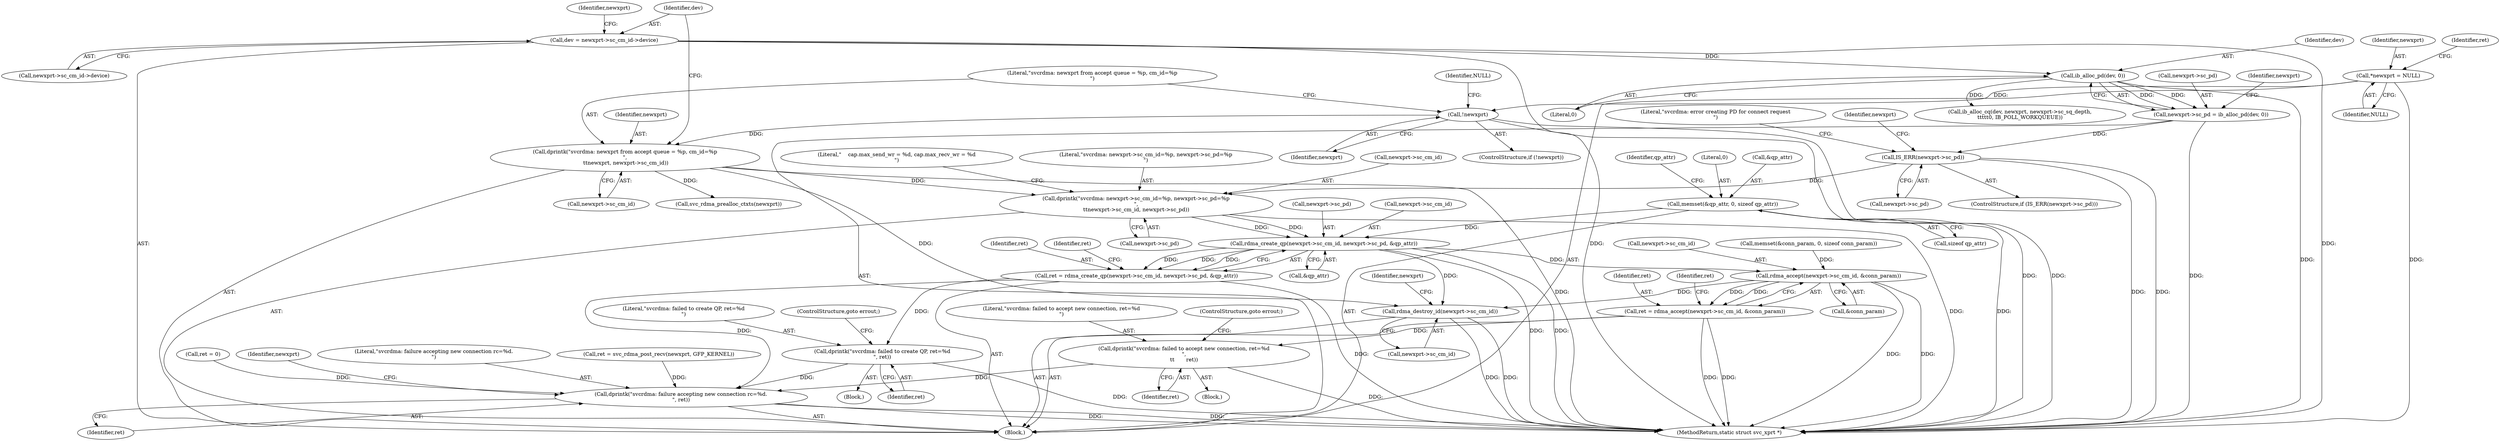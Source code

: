 digraph "0_linux_c70422f760c120480fee4de6c38804c72aa26bc1_44@API" {
"1000488" [label="(Call,rdma_create_qp(newxprt->sc_cm_id, newxprt->sc_pd, &qp_attr))"];
"1000454" [label="(Call,dprintk(\"svcrdma: newxprt->sc_cm_id=%p, newxprt->sc_pd=%p\n\",\n\t\tnewxprt->sc_cm_id, newxprt->sc_pd))"];
"1000178" [label="(Call,dprintk(\"svcrdma: newxprt from accept queue = %p, cm_id=%p\n\",\n \t\tnewxprt, newxprt->sc_cm_id))"];
"1000174" [label="(Call,!newxprt)"];
"1000116" [label="(Call,*newxprt = NULL)"];
"1000325" [label="(Call,IS_ERR(newxprt->sc_pd))"];
"1000317" [label="(Call,newxprt->sc_pd = ib_alloc_pd(dev, 0))"];
"1000321" [label="(Call,ib_alloc_pd(dev, 0))"];
"1000184" [label="(Call,dev = newxprt->sc_cm_id->device)"];
"1000375" [label="(Call,memset(&qp_attr, 0, sizeof qp_attr))"];
"1000486" [label="(Call,ret = rdma_create_qp(newxprt->sc_cm_id, newxprt->sc_pd, &qp_attr))"];
"1000500" [label="(Call,dprintk(\"svcrdma: failed to create QP, ret=%d\n\", ret))"];
"1000764" [label="(Call,dprintk(\"svcrdma: failure accepting new connection rc=%d.\n\", ret))"];
"1000679" [label="(Call,rdma_accept(newxprt->sc_cm_id, &conn_param))"];
"1000677" [label="(Call,ret = rdma_accept(newxprt->sc_cm_id, &conn_param))"];
"1000688" [label="(Call,dprintk(\"svcrdma: failed to accept new connection, ret=%d\n\",\n\t\t       ret))"];
"1000786" [label="(Call,rdma_destroy_id(newxprt->sc_cm_id))"];
"1000326" [label="(Call,newxprt->sc_pd)"];
"1000322" [label="(Identifier,dev)"];
"1000117" [label="(Identifier,newxprt)"];
"1000331" [label="(Literal,\"svcrdma: error creating PD for connect request\n\")"];
"1000175" [label="(Identifier,newxprt)"];
"1000321" [label="(Call,ib_alloc_pd(dev, 0))"];
"1000180" [label="(Identifier,newxprt)"];
"1000186" [label="(Call,newxprt->sc_cm_id->device)"];
"1000116" [label="(Call,*newxprt = NULL)"];
"1000118" [label="(Identifier,NULL)"];
"1000499" [label="(Block,)"];
"1000690" [label="(Identifier,ret)"];
"1000770" [label="(Identifier,newxprt)"];
"1000181" [label="(Call,newxprt->sc_cm_id)"];
"1000379" [label="(Call,sizeof qp_attr)"];
"1000454" [label="(Call,dprintk(\"svcrdma: newxprt->sc_cm_id=%p, newxprt->sc_pd=%p\n\",\n\t\tnewxprt->sc_cm_id, newxprt->sc_pd))"];
"1000184" [label="(Call,dev = newxprt->sc_cm_id->device)"];
"1000488" [label="(Call,rdma_create_qp(newxprt->sc_cm_id, newxprt->sc_pd, &qp_attr))"];
"1000765" [label="(Literal,\"svcrdma: failure accepting new connection rc=%d.\n\")"];
"1000318" [label="(Call,newxprt->sc_pd)"];
"1000375" [label="(Call,memset(&qp_attr, 0, sizeof qp_attr))"];
"1000687" [label="(Block,)"];
"1000503" [label="(ControlStructure,goto errout;)"];
"1000486" [label="(Call,ret = rdma_create_qp(newxprt->sc_cm_id, newxprt->sc_pd, &qp_attr))"];
"1000177" [label="(Identifier,NULL)"];
"1000492" [label="(Call,newxprt->sc_pd)"];
"1000487" [label="(Identifier,ret)"];
"1000285" [label="(Call,svc_rdma_prealloc_ctxts(newxprt))"];
"1000596" [label="(Call,ret = svc_rdma_post_recv(newxprt, GFP_KERNEL))"];
"1000786" [label="(Call,rdma_destroy_id(newxprt->sc_cm_id))"];
"1000787" [label="(Call,newxprt->sc_cm_id)"];
"1000489" [label="(Call,newxprt->sc_cm_id)"];
"1000378" [label="(Literal,0)"];
"1000463" [label="(Literal,\"    cap.max_send_wr = %d, cap.max_recv_wr = %d\n\")"];
"1000174" [label="(Call,!newxprt)"];
"1000323" [label="(Literal,0)"];
"1000764" [label="(Call,dprintk(\"svcrdma: failure accepting new connection rc=%d.\n\", ret))"];
"1000317" [label="(Call,newxprt->sc_pd = ib_alloc_pd(dev, 0))"];
"1000686" [label="(Identifier,ret)"];
"1000193" [label="(Identifier,newxprt)"];
"1000185" [label="(Identifier,dev)"];
"1000680" [label="(Call,newxprt->sc_cm_id)"];
"1000335" [label="(Identifier,newxprt)"];
"1000173" [label="(ControlStructure,if (!newxprt))"];
"1000500" [label="(Call,dprintk(\"svcrdma: failed to create QP, ret=%d\n\", ret))"];
"1000766" [label="(Identifier,ret)"];
"1000179" [label="(Literal,\"svcrdma: newxprt from accept queue = %p, cm_id=%p\n\")"];
"1000647" [label="(Call,memset(&conn_param, 0, sizeof conn_param))"];
"1000337" [label="(Call,ib_alloc_cq(dev, newxprt, newxprt->sc_sq_depth,\n\t\t\t\t\t0, IB_POLL_WORKQUEUE))"];
"1000797" [label="(MethodReturn,static struct svc_xprt *)"];
"1000376" [label="(Call,&qp_attr)"];
"1000455" [label="(Literal,\"svcrdma: newxprt->sc_cm_id=%p, newxprt->sc_pd=%p\n\")"];
"1000677" [label="(Call,ret = rdma_accept(newxprt->sc_cm_id, &conn_param))"];
"1000126" [label="(Call,ret = 0)"];
"1000678" [label="(Identifier,ret)"];
"1000113" [label="(Block,)"];
"1000178" [label="(Call,dprintk(\"svcrdma: newxprt from accept queue = %p, cm_id=%p\n\",\n \t\tnewxprt, newxprt->sc_cm_id))"];
"1000456" [label="(Call,newxprt->sc_cm_id)"];
"1000689" [label="(Literal,\"svcrdma: failed to accept new connection, ret=%d\n\")"];
"1000324" [label="(ControlStructure,if (IS_ERR(newxprt->sc_pd)))"];
"1000127" [label="(Identifier,ret)"];
"1000327" [label="(Identifier,newxprt)"];
"1000495" [label="(Call,&qp_attr)"];
"1000501" [label="(Literal,\"svcrdma: failed to create QP, ret=%d\n\")"];
"1000793" [label="(Identifier,newxprt)"];
"1000679" [label="(Call,rdma_accept(newxprt->sc_cm_id, &conn_param))"];
"1000498" [label="(Identifier,ret)"];
"1000502" [label="(Identifier,ret)"];
"1000683" [label="(Call,&conn_param)"];
"1000383" [label="(Identifier,qp_attr)"];
"1000688" [label="(Call,dprintk(\"svcrdma: failed to accept new connection, ret=%d\n\",\n\t\t       ret))"];
"1000459" [label="(Call,newxprt->sc_pd)"];
"1000325" [label="(Call,IS_ERR(newxprt->sc_pd))"];
"1000691" [label="(ControlStructure,goto errout;)"];
"1000488" -> "1000486"  [label="AST: "];
"1000488" -> "1000495"  [label="CFG: "];
"1000489" -> "1000488"  [label="AST: "];
"1000492" -> "1000488"  [label="AST: "];
"1000495" -> "1000488"  [label="AST: "];
"1000486" -> "1000488"  [label="CFG: "];
"1000488" -> "1000797"  [label="DDG: "];
"1000488" -> "1000797"  [label="DDG: "];
"1000488" -> "1000486"  [label="DDG: "];
"1000488" -> "1000486"  [label="DDG: "];
"1000488" -> "1000486"  [label="DDG: "];
"1000454" -> "1000488"  [label="DDG: "];
"1000454" -> "1000488"  [label="DDG: "];
"1000375" -> "1000488"  [label="DDG: "];
"1000488" -> "1000679"  [label="DDG: "];
"1000488" -> "1000786"  [label="DDG: "];
"1000454" -> "1000113"  [label="AST: "];
"1000454" -> "1000459"  [label="CFG: "];
"1000455" -> "1000454"  [label="AST: "];
"1000456" -> "1000454"  [label="AST: "];
"1000459" -> "1000454"  [label="AST: "];
"1000463" -> "1000454"  [label="CFG: "];
"1000454" -> "1000797"  [label="DDG: "];
"1000178" -> "1000454"  [label="DDG: "];
"1000325" -> "1000454"  [label="DDG: "];
"1000178" -> "1000113"  [label="AST: "];
"1000178" -> "1000181"  [label="CFG: "];
"1000179" -> "1000178"  [label="AST: "];
"1000180" -> "1000178"  [label="AST: "];
"1000181" -> "1000178"  [label="AST: "];
"1000185" -> "1000178"  [label="CFG: "];
"1000178" -> "1000797"  [label="DDG: "];
"1000174" -> "1000178"  [label="DDG: "];
"1000178" -> "1000285"  [label="DDG: "];
"1000178" -> "1000786"  [label="DDG: "];
"1000174" -> "1000173"  [label="AST: "];
"1000174" -> "1000175"  [label="CFG: "];
"1000175" -> "1000174"  [label="AST: "];
"1000177" -> "1000174"  [label="CFG: "];
"1000179" -> "1000174"  [label="CFG: "];
"1000174" -> "1000797"  [label="DDG: "];
"1000174" -> "1000797"  [label="DDG: "];
"1000116" -> "1000174"  [label="DDG: "];
"1000116" -> "1000113"  [label="AST: "];
"1000116" -> "1000118"  [label="CFG: "];
"1000117" -> "1000116"  [label="AST: "];
"1000118" -> "1000116"  [label="AST: "];
"1000127" -> "1000116"  [label="CFG: "];
"1000116" -> "1000797"  [label="DDG: "];
"1000325" -> "1000324"  [label="AST: "];
"1000325" -> "1000326"  [label="CFG: "];
"1000326" -> "1000325"  [label="AST: "];
"1000331" -> "1000325"  [label="CFG: "];
"1000335" -> "1000325"  [label="CFG: "];
"1000325" -> "1000797"  [label="DDG: "];
"1000325" -> "1000797"  [label="DDG: "];
"1000317" -> "1000325"  [label="DDG: "];
"1000317" -> "1000113"  [label="AST: "];
"1000317" -> "1000321"  [label="CFG: "];
"1000318" -> "1000317"  [label="AST: "];
"1000321" -> "1000317"  [label="AST: "];
"1000327" -> "1000317"  [label="CFG: "];
"1000317" -> "1000797"  [label="DDG: "];
"1000321" -> "1000317"  [label="DDG: "];
"1000321" -> "1000317"  [label="DDG: "];
"1000321" -> "1000323"  [label="CFG: "];
"1000322" -> "1000321"  [label="AST: "];
"1000323" -> "1000321"  [label="AST: "];
"1000321" -> "1000797"  [label="DDG: "];
"1000184" -> "1000321"  [label="DDG: "];
"1000321" -> "1000337"  [label="DDG: "];
"1000184" -> "1000113"  [label="AST: "];
"1000184" -> "1000186"  [label="CFG: "];
"1000185" -> "1000184"  [label="AST: "];
"1000186" -> "1000184"  [label="AST: "];
"1000193" -> "1000184"  [label="CFG: "];
"1000184" -> "1000797"  [label="DDG: "];
"1000184" -> "1000797"  [label="DDG: "];
"1000375" -> "1000113"  [label="AST: "];
"1000375" -> "1000379"  [label="CFG: "];
"1000376" -> "1000375"  [label="AST: "];
"1000378" -> "1000375"  [label="AST: "];
"1000379" -> "1000375"  [label="AST: "];
"1000383" -> "1000375"  [label="CFG: "];
"1000375" -> "1000797"  [label="DDG: "];
"1000486" -> "1000113"  [label="AST: "];
"1000487" -> "1000486"  [label="AST: "];
"1000498" -> "1000486"  [label="CFG: "];
"1000486" -> "1000797"  [label="DDG: "];
"1000486" -> "1000500"  [label="DDG: "];
"1000486" -> "1000764"  [label="DDG: "];
"1000500" -> "1000499"  [label="AST: "];
"1000500" -> "1000502"  [label="CFG: "];
"1000501" -> "1000500"  [label="AST: "];
"1000502" -> "1000500"  [label="AST: "];
"1000503" -> "1000500"  [label="CFG: "];
"1000500" -> "1000797"  [label="DDG: "];
"1000500" -> "1000764"  [label="DDG: "];
"1000764" -> "1000113"  [label="AST: "];
"1000764" -> "1000766"  [label="CFG: "];
"1000765" -> "1000764"  [label="AST: "];
"1000766" -> "1000764"  [label="AST: "];
"1000770" -> "1000764"  [label="CFG: "];
"1000764" -> "1000797"  [label="DDG: "];
"1000764" -> "1000797"  [label="DDG: "];
"1000688" -> "1000764"  [label="DDG: "];
"1000596" -> "1000764"  [label="DDG: "];
"1000126" -> "1000764"  [label="DDG: "];
"1000679" -> "1000677"  [label="AST: "];
"1000679" -> "1000683"  [label="CFG: "];
"1000680" -> "1000679"  [label="AST: "];
"1000683" -> "1000679"  [label="AST: "];
"1000677" -> "1000679"  [label="CFG: "];
"1000679" -> "1000797"  [label="DDG: "];
"1000679" -> "1000797"  [label="DDG: "];
"1000679" -> "1000677"  [label="DDG: "];
"1000679" -> "1000677"  [label="DDG: "];
"1000647" -> "1000679"  [label="DDG: "];
"1000679" -> "1000786"  [label="DDG: "];
"1000677" -> "1000113"  [label="AST: "];
"1000678" -> "1000677"  [label="AST: "];
"1000686" -> "1000677"  [label="CFG: "];
"1000677" -> "1000797"  [label="DDG: "];
"1000677" -> "1000797"  [label="DDG: "];
"1000677" -> "1000688"  [label="DDG: "];
"1000688" -> "1000687"  [label="AST: "];
"1000688" -> "1000690"  [label="CFG: "];
"1000689" -> "1000688"  [label="AST: "];
"1000690" -> "1000688"  [label="AST: "];
"1000691" -> "1000688"  [label="CFG: "];
"1000688" -> "1000797"  [label="DDG: "];
"1000786" -> "1000113"  [label="AST: "];
"1000786" -> "1000787"  [label="CFG: "];
"1000787" -> "1000786"  [label="AST: "];
"1000793" -> "1000786"  [label="CFG: "];
"1000786" -> "1000797"  [label="DDG: "];
"1000786" -> "1000797"  [label="DDG: "];
}
